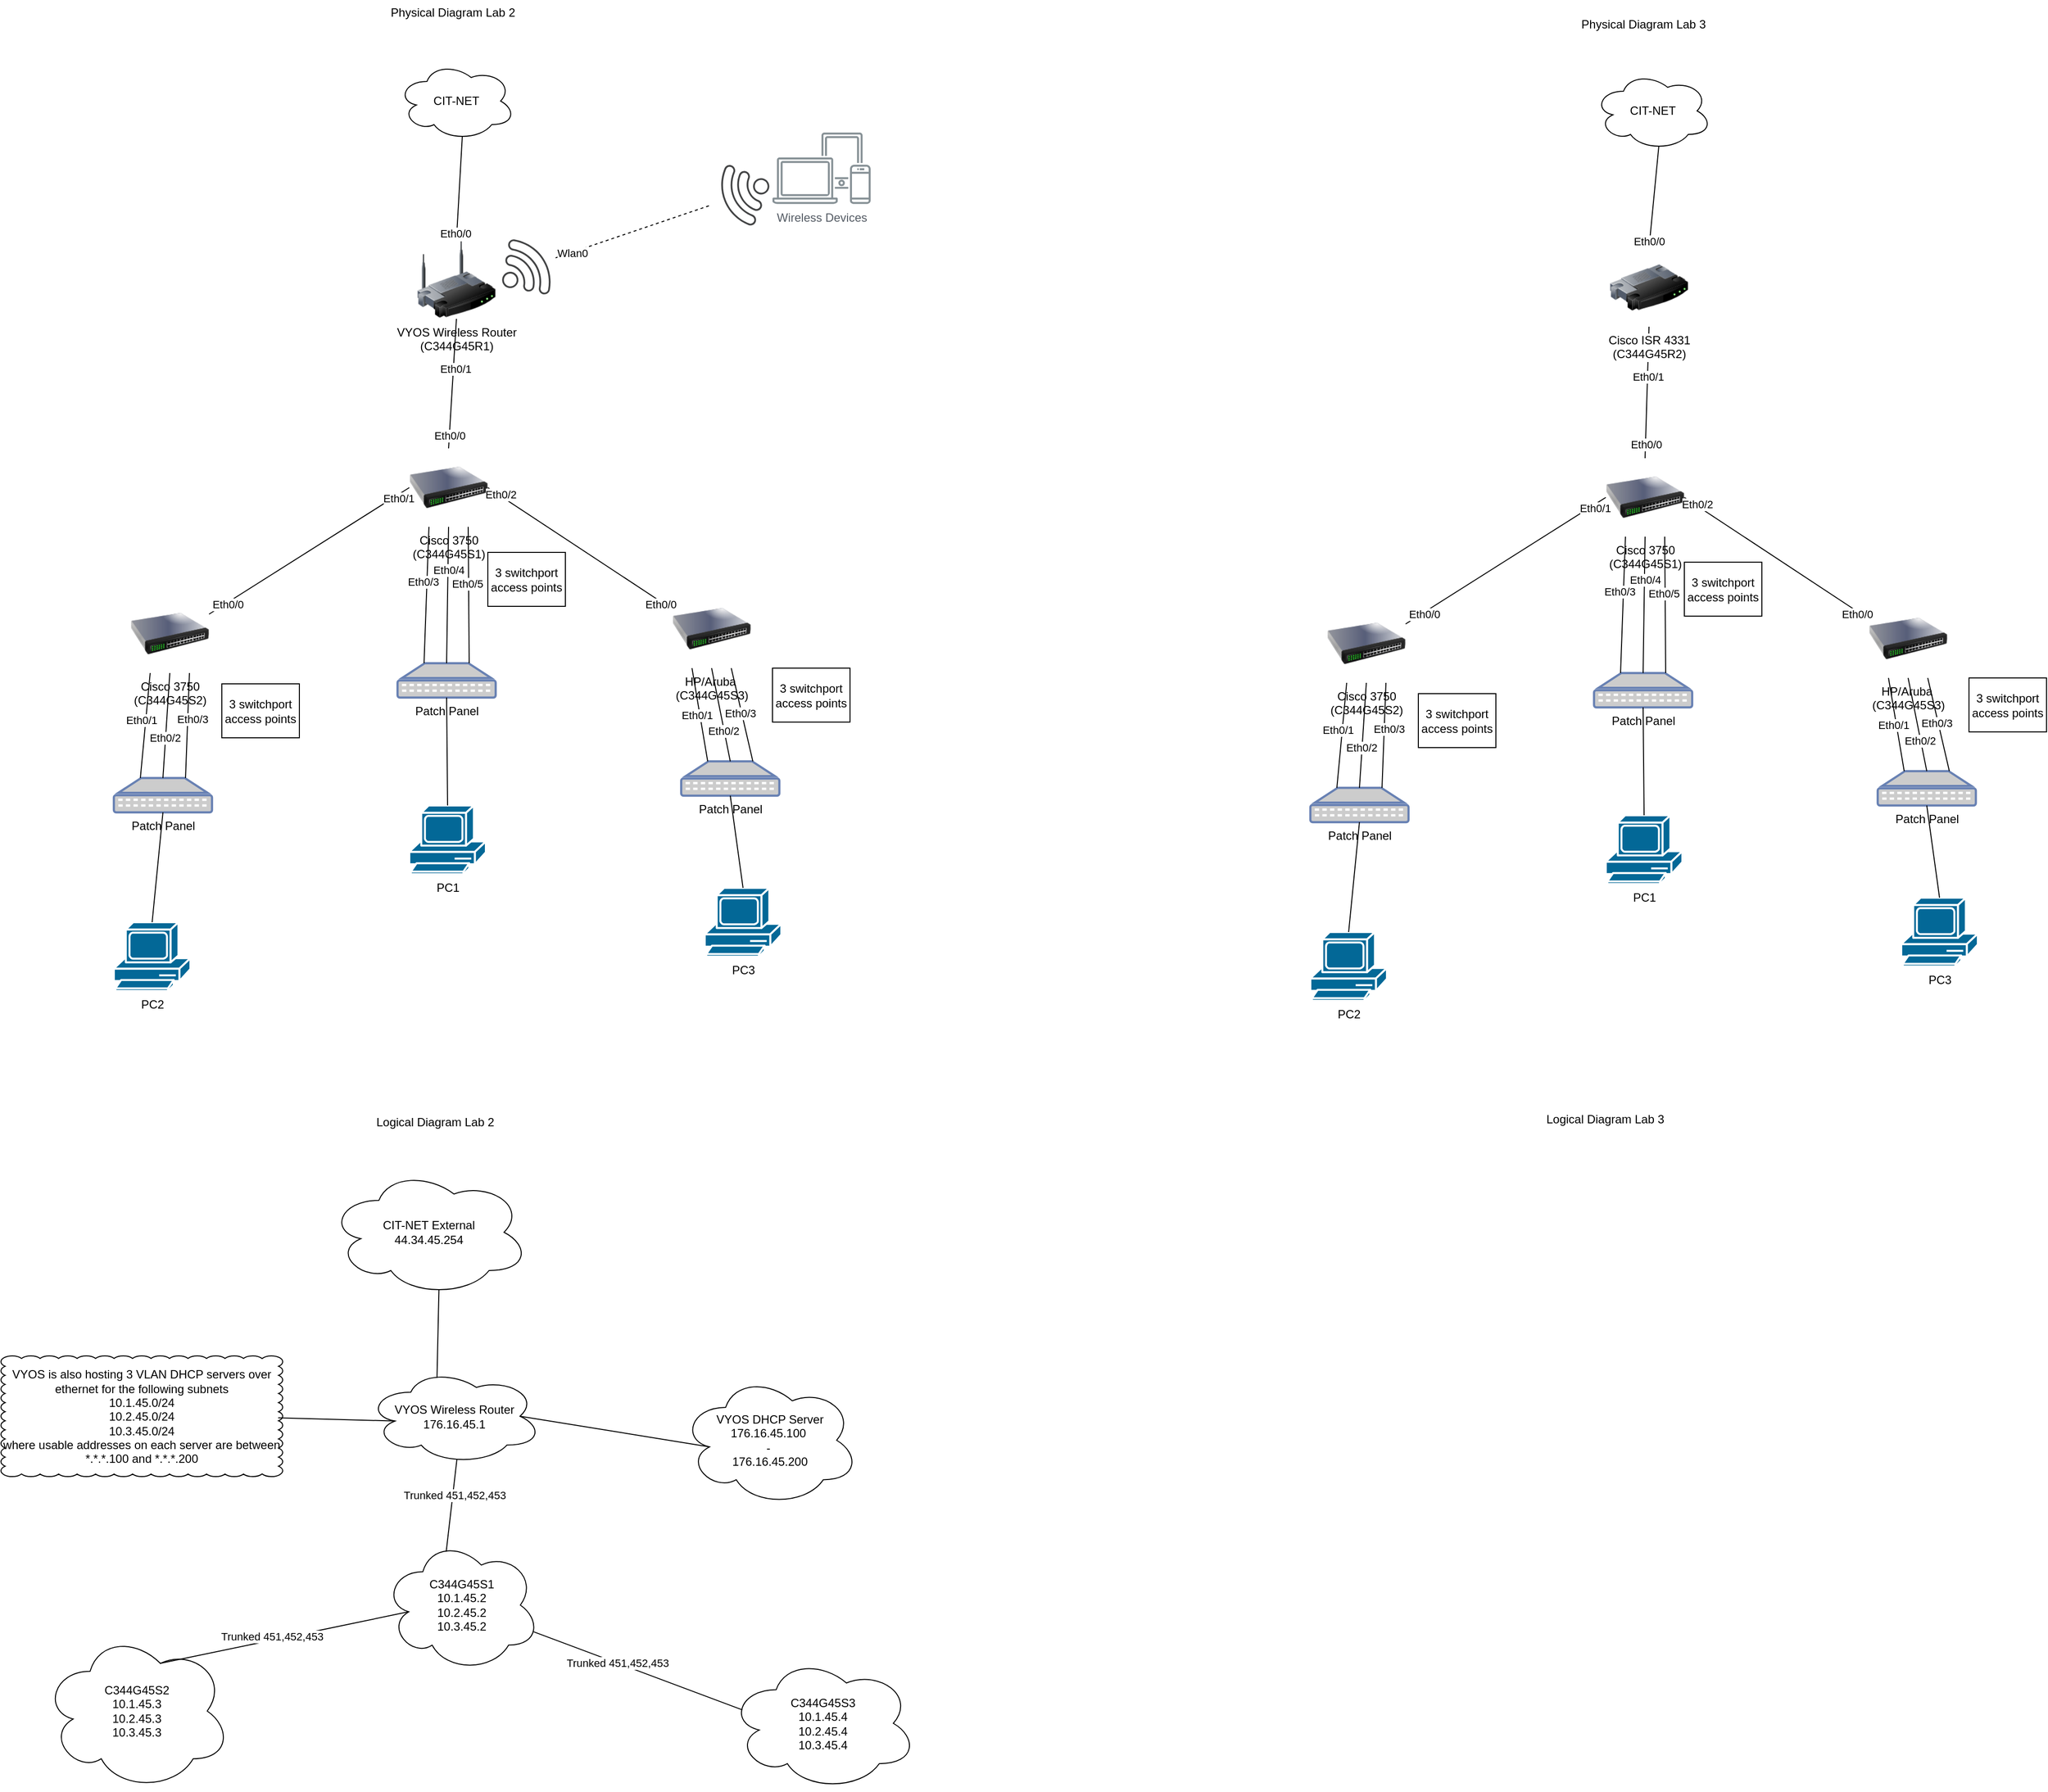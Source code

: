 <mxfile version="26.0.16">
  <diagram name="Page-1" id="vCJ1SuQY2YfiyzVbhze-">
    <mxGraphModel dx="2620" dy="1718" grid="0" gridSize="10" guides="1" tooltips="1" connect="1" arrows="1" fold="1" page="0" pageScale="1" pageWidth="850" pageHeight="1100" math="0" shadow="0">
      <root>
        <mxCell id="0" />
        <mxCell id="1" parent="0" />
        <mxCell id="ZiVLXB9md4UKHXkuWraJ-1" value="Cisco 3750&lt;div&gt;(C344G45S2)&lt;/div&gt;" style="image;html=1;image=img/lib/clip_art/networking/Switch_128x128.png" vertex="1" parent="1">
          <mxGeometry x="-52" y="319" width="80" height="80" as="geometry" />
        </mxCell>
        <mxCell id="ZiVLXB9md4UKHXkuWraJ-2" value="HP/Aruba&amp;nbsp;&lt;div&gt;(C344G45S3)&lt;/div&gt;" style="image;html=1;image=img/lib/clip_art/networking/Switch_128x128.png" vertex="1" parent="1">
          <mxGeometry x="500" y="314" width="80" height="80" as="geometry" />
        </mxCell>
        <mxCell id="ZiVLXB9md4UKHXkuWraJ-3" value="Cisco 3750&lt;div&gt;(C344G45S1)&lt;/div&gt;" style="image;html=1;image=img/lib/clip_art/networking/Switch_128x128.png" vertex="1" parent="1">
          <mxGeometry x="232" y="170" width="80" height="80" as="geometry" />
        </mxCell>
        <mxCell id="ZiVLXB9md4UKHXkuWraJ-4" value="VYOS Wireless Router&lt;div&gt;(C344G45R1)&lt;/div&gt;" style="image;html=1;image=img/lib/clip_art/networking/Wireless_Router_128x128.png" vertex="1" parent="1">
          <mxGeometry x="240" y="-42" width="80" height="80" as="geometry" />
        </mxCell>
        <mxCell id="ZiVLXB9md4UKHXkuWraJ-5" value="CIT-NET" style="ellipse;shape=cloud;whiteSpace=wrap;html=1;" vertex="1" parent="1">
          <mxGeometry x="220" y="-224" width="120" height="80" as="geometry" />
        </mxCell>
        <mxCell id="ZiVLXB9md4UKHXkuWraJ-7" value="" style="endArrow=none;html=1;rounded=0;entryX=0.5;entryY=1;entryDx=0;entryDy=0;exitX=0.5;exitY=0;exitDx=0;exitDy=0;" edge="1" parent="1" source="ZiVLXB9md4UKHXkuWraJ-3" target="ZiVLXB9md4UKHXkuWraJ-4">
          <mxGeometry width="50" height="50" relative="1" as="geometry">
            <mxPoint x="198" y="247" as="sourcePoint" />
            <mxPoint x="248" y="197" as="targetPoint" />
          </mxGeometry>
        </mxCell>
        <mxCell id="ZiVLXB9md4UKHXkuWraJ-12" value="Eth0/1" style="edgeLabel;html=1;align=center;verticalAlign=middle;resizable=0;points=[];" vertex="1" connectable="0" parent="ZiVLXB9md4UKHXkuWraJ-7">
          <mxGeometry x="0.612" y="1" relative="1" as="geometry">
            <mxPoint x="1" y="25" as="offset" />
          </mxGeometry>
        </mxCell>
        <mxCell id="ZiVLXB9md4UKHXkuWraJ-15" value="Eth0/0" style="edgeLabel;html=1;align=center;verticalAlign=middle;resizable=0;points=[];" vertex="1" connectable="0" parent="ZiVLXB9md4UKHXkuWraJ-7">
          <mxGeometry x="-0.793" relative="1" as="geometry">
            <mxPoint as="offset" />
          </mxGeometry>
        </mxCell>
        <mxCell id="ZiVLXB9md4UKHXkuWraJ-9" value="" style="endArrow=none;html=1;rounded=0;entryX=0.55;entryY=0.95;entryDx=0;entryDy=0;entryPerimeter=0;exitX=0.5;exitY=0;exitDx=0;exitDy=0;" edge="1" parent="1" source="ZiVLXB9md4UKHXkuWraJ-4" target="ZiVLXB9md4UKHXkuWraJ-5">
          <mxGeometry width="50" height="50" relative="1" as="geometry">
            <mxPoint x="227" y="-98" as="sourcePoint" />
            <mxPoint x="277" y="-148" as="targetPoint" />
          </mxGeometry>
        </mxCell>
        <mxCell id="ZiVLXB9md4UKHXkuWraJ-11" value="Eth0/0" style="edgeLabel;html=1;align=center;verticalAlign=middle;resizable=0;points=[];" vertex="1" connectable="0" parent="ZiVLXB9md4UKHXkuWraJ-9">
          <mxGeometry x="-0.743" y="3" relative="1" as="geometry">
            <mxPoint x="1" y="6" as="offset" />
          </mxGeometry>
        </mxCell>
        <mxCell id="ZiVLXB9md4UKHXkuWraJ-13" value="" style="endArrow=none;html=1;rounded=0;exitX=1;exitY=0.25;exitDx=0;exitDy=0;entryX=0;entryY=0.5;entryDx=0;entryDy=0;" edge="1" parent="1" source="ZiVLXB9md4UKHXkuWraJ-1" target="ZiVLXB9md4UKHXkuWraJ-3">
          <mxGeometry width="50" height="50" relative="1" as="geometry">
            <mxPoint x="198" y="276" as="sourcePoint" />
            <mxPoint x="166" y="236" as="targetPoint" />
          </mxGeometry>
        </mxCell>
        <mxCell id="ZiVLXB9md4UKHXkuWraJ-16" value="Eth0/1" style="edgeLabel;html=1;align=center;verticalAlign=middle;resizable=0;points=[];" vertex="1" connectable="0" parent="ZiVLXB9md4UKHXkuWraJ-13">
          <mxGeometry x="0.871" y="-3" relative="1" as="geometry">
            <mxPoint as="offset" />
          </mxGeometry>
        </mxCell>
        <mxCell id="ZiVLXB9md4UKHXkuWraJ-18" value="Eth0/0" style="edgeLabel;html=1;align=center;verticalAlign=middle;resizable=0;points=[];" vertex="1" connectable="0" parent="ZiVLXB9md4UKHXkuWraJ-13">
          <mxGeometry x="-0.821" y="-1" relative="1" as="geometry">
            <mxPoint as="offset" />
          </mxGeometry>
        </mxCell>
        <mxCell id="ZiVLXB9md4UKHXkuWraJ-14" value="" style="endArrow=none;html=1;rounded=0;exitX=1;exitY=0.5;exitDx=0;exitDy=0;entryX=0;entryY=0.25;entryDx=0;entryDy=0;" edge="1" parent="1" source="ZiVLXB9md4UKHXkuWraJ-3" target="ZiVLXB9md4UKHXkuWraJ-2">
          <mxGeometry width="50" height="50" relative="1" as="geometry">
            <mxPoint x="423" y="329" as="sourcePoint" />
            <mxPoint x="473" y="279" as="targetPoint" />
          </mxGeometry>
        </mxCell>
        <mxCell id="ZiVLXB9md4UKHXkuWraJ-17" value="Eth0/2" style="edgeLabel;html=1;align=center;verticalAlign=middle;resizable=0;points=[];" vertex="1" connectable="0" parent="ZiVLXB9md4UKHXkuWraJ-14">
          <mxGeometry x="-0.87" y="1" relative="1" as="geometry">
            <mxPoint as="offset" />
          </mxGeometry>
        </mxCell>
        <mxCell id="ZiVLXB9md4UKHXkuWraJ-19" value="Eth0/0" style="edgeLabel;html=1;align=center;verticalAlign=middle;resizable=0;points=[];" vertex="1" connectable="0" parent="ZiVLXB9md4UKHXkuWraJ-14">
          <mxGeometry x="0.889" y="-3" relative="1" as="geometry">
            <mxPoint y="-1" as="offset" />
          </mxGeometry>
        </mxCell>
        <mxCell id="ZiVLXB9md4UKHXkuWraJ-20" value="PC1" style="shape=mxgraph.cisco.computers_and_peripherals.pc;html=1;pointerEvents=1;dashed=0;fillColor=#036897;strokeColor=#ffffff;strokeWidth=2;verticalLabelPosition=bottom;verticalAlign=top;align=center;outlineConnect=0;" vertex="1" parent="1">
          <mxGeometry x="232" y="534" width="78" height="70" as="geometry" />
        </mxCell>
        <mxCell id="ZiVLXB9md4UKHXkuWraJ-21" value="PC2" style="shape=mxgraph.cisco.computers_and_peripherals.pc;html=1;pointerEvents=1;dashed=0;fillColor=#036897;strokeColor=#ffffff;strokeWidth=2;verticalLabelPosition=bottom;verticalAlign=top;align=center;outlineConnect=0;" vertex="1" parent="1">
          <mxGeometry x="-69" y="653" width="78" height="70" as="geometry" />
        </mxCell>
        <mxCell id="ZiVLXB9md4UKHXkuWraJ-22" value="PC3" style="shape=mxgraph.cisco.computers_and_peripherals.pc;html=1;pointerEvents=1;dashed=0;fillColor=#036897;strokeColor=#ffffff;strokeWidth=2;verticalLabelPosition=bottom;verticalAlign=top;align=center;outlineConnect=0;" vertex="1" parent="1">
          <mxGeometry x="533" y="618" width="78" height="70" as="geometry" />
        </mxCell>
        <mxCell id="ZiVLXB9md4UKHXkuWraJ-30" value="Wireless Devices" style="sketch=0;outlineConnect=0;gradientColor=none;fontColor=#545B64;strokeColor=none;fillColor=#879196;dashed=0;verticalLabelPosition=bottom;verticalAlign=top;align=center;html=1;fontSize=12;fontStyle=0;aspect=fixed;shape=mxgraph.aws4.illustration_devices;pointerEvents=1" vertex="1" parent="1">
          <mxGeometry x="602" y="-152" width="100" height="73" as="geometry" />
        </mxCell>
        <mxCell id="ZiVLXB9md4UKHXkuWraJ-32" value="" style="sketch=0;pointerEvents=1;shadow=0;dashed=0;html=1;strokeColor=none;fillColor=#434445;aspect=fixed;labelPosition=center;verticalLabelPosition=bottom;verticalAlign=top;align=center;outlineConnect=0;shape=mxgraph.vvd.wi_fi;rotation=10;" vertex="1" parent="1">
          <mxGeometry x="329" y="-40" width="50" height="50" as="geometry" />
        </mxCell>
        <mxCell id="ZiVLXB9md4UKHXkuWraJ-34" value="" style="sketch=0;pointerEvents=1;shadow=0;dashed=0;html=1;strokeColor=none;fillColor=#434445;aspect=fixed;labelPosition=center;verticalLabelPosition=bottom;verticalAlign=top;align=center;outlineConnect=0;shape=mxgraph.vvd.wi_fi;rotation=-158;" vertex="1" parent="1">
          <mxGeometry x="544" y="-113" width="50" height="50" as="geometry" />
        </mxCell>
        <mxCell id="ZiVLXB9md4UKHXkuWraJ-35" value="" style="endArrow=none;dashed=1;html=1;rounded=0;" edge="1" parent="1" source="ZiVLXB9md4UKHXkuWraJ-32" target="ZiVLXB9md4UKHXkuWraJ-34">
          <mxGeometry width="50" height="50" relative="1" as="geometry">
            <mxPoint x="430" y="18" as="sourcePoint" />
            <mxPoint x="480" y="-32" as="targetPoint" />
          </mxGeometry>
        </mxCell>
        <mxCell id="ZiVLXB9md4UKHXkuWraJ-36" value="Wlan0" style="edgeLabel;html=1;align=center;verticalAlign=middle;resizable=0;points=[];" vertex="1" connectable="0" parent="ZiVLXB9md4UKHXkuWraJ-35">
          <mxGeometry x="-0.669" y="-4" relative="1" as="geometry">
            <mxPoint x="-11" as="offset" />
          </mxGeometry>
        </mxCell>
        <mxCell id="ZiVLXB9md4UKHXkuWraJ-71" value="Physical Diagram Lab 2" style="text;html=1;align=center;verticalAlign=middle;resizable=0;points=[];autosize=1;strokeColor=none;fillColor=none;" vertex="1" parent="1">
          <mxGeometry x="203" y="-287" width="145" height="26" as="geometry" />
        </mxCell>
        <mxCell id="ZiVLXB9md4UKHXkuWraJ-73" value="Logical Diagram Lab 2" style="text;html=1;align=center;verticalAlign=middle;resizable=0;points=[];autosize=1;strokeColor=none;fillColor=none;" vertex="1" parent="1">
          <mxGeometry x="189" y="844" width="138" height="26" as="geometry" />
        </mxCell>
        <mxCell id="ZiVLXB9md4UKHXkuWraJ-74" value="Logical Diagram Lab 3" style="text;html=1;align=center;verticalAlign=middle;resizable=0;points=[];autosize=1;strokeColor=none;fillColor=none;" vertex="1" parent="1">
          <mxGeometry x="1381" y="841" width="138" height="26" as="geometry" />
        </mxCell>
        <mxCell id="ZiVLXB9md4UKHXkuWraJ-75" value="CIT-NET External&lt;div&gt;44.34.45.254&lt;/div&gt;" style="ellipse;shape=cloud;whiteSpace=wrap;html=1;" vertex="1" parent="1">
          <mxGeometry x="150" y="904" width="204" height="130" as="geometry" />
        </mxCell>
        <mxCell id="ZiVLXB9md4UKHXkuWraJ-76" value="VYOS Wireless Router&lt;div&gt;176.16.45.1&lt;/div&gt;" style="ellipse;shape=cloud;whiteSpace=wrap;html=1;" vertex="1" parent="1">
          <mxGeometry x="189" y="1107.5" width="178" height="98" as="geometry" />
        </mxCell>
        <mxCell id="ZiVLXB9md4UKHXkuWraJ-78" value="" style="endArrow=none;html=1;rounded=0;entryX=0.55;entryY=0.95;entryDx=0;entryDy=0;entryPerimeter=0;exitX=0.4;exitY=0.1;exitDx=0;exitDy=0;exitPerimeter=0;" edge="1" parent="1" source="ZiVLXB9md4UKHXkuWraJ-76" target="ZiVLXB9md4UKHXkuWraJ-75">
          <mxGeometry width="50" height="50" relative="1" as="geometry">
            <mxPoint x="293" y="1183" as="sourcePoint" />
            <mxPoint x="343" y="1133" as="targetPoint" />
          </mxGeometry>
        </mxCell>
        <mxCell id="ZiVLXB9md4UKHXkuWraJ-79" value="VYOS DHCP Server&lt;div&gt;176.16.45.100&amp;nbsp;&lt;/div&gt;&lt;div&gt;-&amp;nbsp;&lt;/div&gt;&lt;div&gt;176.16.45.200&lt;/div&gt;" style="ellipse;shape=cloud;whiteSpace=wrap;html=1;" vertex="1" parent="1">
          <mxGeometry x="509" y="1114" width="181" height="134" as="geometry" />
        </mxCell>
        <mxCell id="ZiVLXB9md4UKHXkuWraJ-80" value="" style="endArrow=none;html=1;rounded=0;entryX=0.16;entryY=0.55;entryDx=0;entryDy=0;entryPerimeter=0;exitX=0.875;exitY=0.5;exitDx=0;exitDy=0;exitPerimeter=0;" edge="1" parent="1" source="ZiVLXB9md4UKHXkuWraJ-76" target="ZiVLXB9md4UKHXkuWraJ-79">
          <mxGeometry width="50" height="50" relative="1" as="geometry">
            <mxPoint x="293" y="1210" as="sourcePoint" />
            <mxPoint x="343" y="1160" as="targetPoint" />
          </mxGeometry>
        </mxCell>
        <mxCell id="ZiVLXB9md4UKHXkuWraJ-82" value="C344G45S2&lt;div&gt;&lt;div&gt;10.1.45.3&lt;/div&gt;&lt;div&gt;10.2.45.3&lt;/div&gt;&lt;div&gt;10.3.45.3&lt;/div&gt;&lt;/div&gt;" style="ellipse;shape=cloud;whiteSpace=wrap;html=1;" vertex="1" parent="1">
          <mxGeometry x="-141" y="1376" width="191" height="162" as="geometry" />
        </mxCell>
        <mxCell id="ZiVLXB9md4UKHXkuWraJ-83" value="C344G45S1&lt;div&gt;10.1.45.2&lt;/div&gt;&lt;div&gt;10.2.45.2&lt;/div&gt;&lt;div&gt;10.3.45.2&lt;/div&gt;" style="ellipse;shape=cloud;whiteSpace=wrap;html=1;" vertex="1" parent="1">
          <mxGeometry x="206" y="1281" width="159" height="136" as="geometry" />
        </mxCell>
        <mxCell id="ZiVLXB9md4UKHXkuWraJ-84" value="C344G45S3&lt;div&gt;&lt;div&gt;10.1.45.4&lt;/div&gt;&lt;div&gt;10.2.45.4&lt;/div&gt;&lt;div&gt;10.3.45.4&lt;/div&gt;&lt;/div&gt;" style="ellipse;shape=cloud;whiteSpace=wrap;html=1;" vertex="1" parent="1">
          <mxGeometry x="558" y="1401" width="191" height="137" as="geometry" />
        </mxCell>
        <mxCell id="ZiVLXB9md4UKHXkuWraJ-85" value="" style="endArrow=none;html=1;rounded=0;exitX=0.625;exitY=0.2;exitDx=0;exitDy=0;exitPerimeter=0;entryX=0.16;entryY=0.55;entryDx=0;entryDy=0;entryPerimeter=0;" edge="1" parent="1" source="ZiVLXB9md4UKHXkuWraJ-82" target="ZiVLXB9md4UKHXkuWraJ-83">
          <mxGeometry width="50" height="50" relative="1" as="geometry">
            <mxPoint x="195" y="1282" as="sourcePoint" />
            <mxPoint x="245" y="1232" as="targetPoint" />
          </mxGeometry>
        </mxCell>
        <mxCell id="ZiVLXB9md4UKHXkuWraJ-95" value="Trunked 451,452,453" style="edgeLabel;html=1;align=center;verticalAlign=middle;resizable=0;points=[];" vertex="1" connectable="0" parent="ZiVLXB9md4UKHXkuWraJ-85">
          <mxGeometry x="-0.099" y="4" relative="1" as="geometry">
            <mxPoint as="offset" />
          </mxGeometry>
        </mxCell>
        <mxCell id="ZiVLXB9md4UKHXkuWraJ-86" value="" style="endArrow=none;html=1;rounded=0;entryX=0.514;entryY=0.949;entryDx=0;entryDy=0;entryPerimeter=0;exitX=0.4;exitY=0.1;exitDx=0;exitDy=0;exitPerimeter=0;" edge="1" parent="1" source="ZiVLXB9md4UKHXkuWraJ-83" target="ZiVLXB9md4UKHXkuWraJ-76">
          <mxGeometry width="50" height="50" relative="1" as="geometry">
            <mxPoint x="195" y="1282" as="sourcePoint" />
            <mxPoint x="245" y="1232" as="targetPoint" />
          </mxGeometry>
        </mxCell>
        <mxCell id="ZiVLXB9md4UKHXkuWraJ-97" value="Trunked 451,452,453" style="edgeLabel;html=1;align=center;verticalAlign=middle;resizable=0;points=[];" vertex="1" connectable="0" parent="ZiVLXB9md4UKHXkuWraJ-86">
          <mxGeometry x="0.225" y="-1" relative="1" as="geometry">
            <mxPoint as="offset" />
          </mxGeometry>
        </mxCell>
        <mxCell id="ZiVLXB9md4UKHXkuWraJ-87" value="" style="endArrow=none;html=1;rounded=0;exitX=0.96;exitY=0.7;exitDx=0;exitDy=0;exitPerimeter=0;entryX=0.07;entryY=0.4;entryDx=0;entryDy=0;entryPerimeter=0;" edge="1" parent="1" source="ZiVLXB9md4UKHXkuWraJ-83" target="ZiVLXB9md4UKHXkuWraJ-84">
          <mxGeometry width="50" height="50" relative="1" as="geometry">
            <mxPoint x="195" y="1282" as="sourcePoint" />
            <mxPoint x="245" y="1232" as="targetPoint" />
          </mxGeometry>
        </mxCell>
        <mxCell id="ZiVLXB9md4UKHXkuWraJ-96" value="Trunked 451,452,453" style="edgeLabel;html=1;align=center;verticalAlign=middle;resizable=0;points=[];" vertex="1" connectable="0" parent="ZiVLXB9md4UKHXkuWraJ-87">
          <mxGeometry x="-0.3" y="2" relative="1" as="geometry">
            <mxPoint x="10" y="6" as="offset" />
          </mxGeometry>
        </mxCell>
        <mxCell id="ZiVLXB9md4UKHXkuWraJ-89" value="VYOS is also hosting 3 VLAN DHCP servers over ethernet for the following subnets&lt;div&gt;10.1.45.0/24&lt;/div&gt;&lt;div&gt;10.2.45.0/24&lt;/div&gt;&lt;div&gt;10.3.45.0/24&lt;/div&gt;&lt;div&gt;where usable addresses on each server are between *.*.*.100 and *.*.*.200&lt;/div&gt;" style="whiteSpace=wrap;html=1;shape=mxgraph.basic.cloud_rect" vertex="1" parent="1">
          <mxGeometry x="-184" y="1095" width="287" height="123" as="geometry" />
        </mxCell>
        <mxCell id="ZiVLXB9md4UKHXkuWraJ-94" value="" style="endArrow=none;html=1;rounded=0;exitX=0.984;exitY=0.513;exitDx=0;exitDy=0;exitPerimeter=0;entryX=0.16;entryY=0.55;entryDx=0;entryDy=0;entryPerimeter=0;" edge="1" parent="1" source="ZiVLXB9md4UKHXkuWraJ-89" target="ZiVLXB9md4UKHXkuWraJ-76">
          <mxGeometry width="50" height="50" relative="1" as="geometry">
            <mxPoint x="141" y="1208" as="sourcePoint" />
            <mxPoint x="191" y="1158" as="targetPoint" />
          </mxGeometry>
        </mxCell>
        <mxCell id="ZiVLXB9md4UKHXkuWraJ-98" value="&lt;font style=&quot;color: rgb(0, 0, 0);&quot;&gt;Patch Panel&lt;/font&gt;" style="fontColor=#0066CC;verticalAlign=top;verticalLabelPosition=bottom;labelPosition=center;align=center;html=1;outlineConnect=0;fillColor=#CCCCCC;strokeColor=#6881B3;gradientColor=none;gradientDirection=north;strokeWidth=2;shape=mxgraph.networks.patch_panel;" vertex="1" parent="1">
          <mxGeometry x="220" y="389" width="100" height="35" as="geometry" />
        </mxCell>
        <mxCell id="ZiVLXB9md4UKHXkuWraJ-99" value="" style="endArrow=none;html=1;rounded=0;entryX=0.5;entryY=0;entryDx=0;entryDy=0;entryPerimeter=0;exitX=0.5;exitY=1;exitDx=0;exitDy=0;exitPerimeter=0;" edge="1" parent="1" source="ZiVLXB9md4UKHXkuWraJ-98" target="ZiVLXB9md4UKHXkuWraJ-20">
          <mxGeometry width="50" height="50" relative="1" as="geometry">
            <mxPoint x="286" y="415" as="sourcePoint" />
            <mxPoint x="336" y="365" as="targetPoint" />
          </mxGeometry>
        </mxCell>
        <mxCell id="ZiVLXB9md4UKHXkuWraJ-100" value="" style="endArrow=none;html=1;rounded=0;entryX=0.25;entryY=1;entryDx=0;entryDy=0;exitX=0.27;exitY=0;exitDx=0;exitDy=0;exitPerimeter=0;" edge="1" parent="1" source="ZiVLXB9md4UKHXkuWraJ-98" target="ZiVLXB9md4UKHXkuWraJ-3">
          <mxGeometry width="50" height="50" relative="1" as="geometry">
            <mxPoint x="232" y="369" as="sourcePoint" />
            <mxPoint x="282" y="319" as="targetPoint" />
          </mxGeometry>
        </mxCell>
        <mxCell id="ZiVLXB9md4UKHXkuWraJ-103" value="Eth0/3" style="edgeLabel;html=1;align=center;verticalAlign=middle;resizable=0;points=[];" vertex="1" connectable="0" parent="ZiVLXB9md4UKHXkuWraJ-100">
          <mxGeometry x="0.367" y="2" relative="1" as="geometry">
            <mxPoint x="-3" y="12" as="offset" />
          </mxGeometry>
        </mxCell>
        <mxCell id="ZiVLXB9md4UKHXkuWraJ-101" value="" style="endArrow=none;html=1;rounded=0;exitX=0.5;exitY=0;exitDx=0;exitDy=0;exitPerimeter=0;entryX=0.5;entryY=1;entryDx=0;entryDy=0;" edge="1" parent="1" source="ZiVLXB9md4UKHXkuWraJ-98" target="ZiVLXB9md4UKHXkuWraJ-3">
          <mxGeometry width="50" height="50" relative="1" as="geometry">
            <mxPoint x="269.5" y="382" as="sourcePoint" />
            <mxPoint x="275" y="248" as="targetPoint" />
          </mxGeometry>
        </mxCell>
        <mxCell id="ZiVLXB9md4UKHXkuWraJ-104" value="Eth0/4" style="edgeLabel;html=1;align=center;verticalAlign=middle;resizable=0;points=[];" vertex="1" connectable="0" parent="ZiVLXB9md4UKHXkuWraJ-101">
          <mxGeometry x="0.368" relative="1" as="geometry">
            <mxPoint as="offset" />
          </mxGeometry>
        </mxCell>
        <mxCell id="ZiVLXB9md4UKHXkuWraJ-102" value="" style="endArrow=none;html=1;rounded=0;entryX=0.75;entryY=1;entryDx=0;entryDy=0;exitX=0.73;exitY=0;exitDx=0;exitDy=0;exitPerimeter=0;" edge="1" parent="1" source="ZiVLXB9md4UKHXkuWraJ-98" target="ZiVLXB9md4UKHXkuWraJ-3">
          <mxGeometry width="50" height="50" relative="1" as="geometry">
            <mxPoint x="310" y="386" as="sourcePoint" />
            <mxPoint x="315" y="247" as="targetPoint" />
          </mxGeometry>
        </mxCell>
        <mxCell id="ZiVLXB9md4UKHXkuWraJ-105" value="Eth0/5" style="edgeLabel;html=1;align=center;verticalAlign=middle;resizable=0;points=[];" vertex="1" connectable="0" parent="ZiVLXB9md4UKHXkuWraJ-102">
          <mxGeometry x="0.167" y="2" relative="1" as="geometry">
            <mxPoint as="offset" />
          </mxGeometry>
        </mxCell>
        <mxCell id="ZiVLXB9md4UKHXkuWraJ-106" value="3 switchport access points" style="rounded=0;whiteSpace=wrap;html=1;" vertex="1" parent="1">
          <mxGeometry x="312" y="276" width="79" height="55" as="geometry" />
        </mxCell>
        <mxCell id="ZiVLXB9md4UKHXkuWraJ-107" value="3 switchport access points" style="rounded=0;whiteSpace=wrap;html=1;" vertex="1" parent="1">
          <mxGeometry x="602" y="394" width="79" height="55" as="geometry" />
        </mxCell>
        <mxCell id="ZiVLXB9md4UKHXkuWraJ-108" value="3 switchport access points" style="rounded=0;whiteSpace=wrap;html=1;" vertex="1" parent="1">
          <mxGeometry x="41" y="410" width="79" height="55" as="geometry" />
        </mxCell>
        <mxCell id="ZiVLXB9md4UKHXkuWraJ-110" value="&lt;font style=&quot;color: rgb(0, 0, 0);&quot;&gt;Patch Panel&lt;/font&gt;" style="fontColor=#0066CC;verticalAlign=top;verticalLabelPosition=bottom;labelPosition=center;align=center;html=1;outlineConnect=0;fillColor=#CCCCCC;strokeColor=#6881B3;gradientColor=none;gradientDirection=north;strokeWidth=2;shape=mxgraph.networks.patch_panel;" vertex="1" parent="1">
          <mxGeometry x="-69" y="506" width="100" height="35" as="geometry" />
        </mxCell>
        <mxCell id="ZiVLXB9md4UKHXkuWraJ-111" value="&lt;font style=&quot;color: rgb(0, 0, 0);&quot;&gt;Patch Panel&lt;/font&gt;" style="fontColor=#0066CC;verticalAlign=top;verticalLabelPosition=bottom;labelPosition=center;align=center;html=1;outlineConnect=0;fillColor=#CCCCCC;strokeColor=#6881B3;gradientColor=none;gradientDirection=north;strokeWidth=2;shape=mxgraph.networks.patch_panel;" vertex="1" parent="1">
          <mxGeometry x="509" y="489" width="100" height="35" as="geometry" />
        </mxCell>
        <mxCell id="ZiVLXB9md4UKHXkuWraJ-112" value="" style="endArrow=none;html=1;rounded=0;entryX=0.27;entryY=0;entryDx=0;entryDy=0;entryPerimeter=0;exitX=0.25;exitY=1;exitDx=0;exitDy=0;" edge="1" parent="1" source="ZiVLXB9md4UKHXkuWraJ-1" target="ZiVLXB9md4UKHXkuWraJ-110">
          <mxGeometry width="50" height="50" relative="1" as="geometry">
            <mxPoint x="-27" y="400" as="sourcePoint" />
            <mxPoint x="332" y="409" as="targetPoint" />
          </mxGeometry>
        </mxCell>
        <mxCell id="ZiVLXB9md4UKHXkuWraJ-116" value="Eth0/1" style="edgeLabel;html=1;align=center;verticalAlign=middle;resizable=0;points=[];" vertex="1" connectable="0" parent="ZiVLXB9md4UKHXkuWraJ-112">
          <mxGeometry x="0.163" y="-2" relative="1" as="geometry">
            <mxPoint x="-1" y="-14" as="offset" />
          </mxGeometry>
        </mxCell>
        <mxCell id="ZiVLXB9md4UKHXkuWraJ-114" value="" style="endArrow=none;html=1;rounded=0;entryX=0.5;entryY=0;entryDx=0;entryDy=0;entryPerimeter=0;exitX=0.5;exitY=1;exitDx=0;exitDy=0;" edge="1" parent="1" source="ZiVLXB9md4UKHXkuWraJ-1" target="ZiVLXB9md4UKHXkuWraJ-110">
          <mxGeometry width="50" height="50" relative="1" as="geometry">
            <mxPoint x="-22" y="409" as="sourcePoint" />
            <mxPoint x="-32" y="516" as="targetPoint" />
          </mxGeometry>
        </mxCell>
        <mxCell id="ZiVLXB9md4UKHXkuWraJ-117" value="Eth0/2" style="edgeLabel;html=1;align=center;verticalAlign=middle;resizable=0;points=[];" vertex="1" connectable="0" parent="ZiVLXB9md4UKHXkuWraJ-114">
          <mxGeometry x="0.221" y="-1" relative="1" as="geometry">
            <mxPoint as="offset" />
          </mxGeometry>
        </mxCell>
        <mxCell id="ZiVLXB9md4UKHXkuWraJ-115" value="" style="endArrow=none;html=1;rounded=0;entryX=0.73;entryY=0;entryDx=0;entryDy=0;entryPerimeter=0;exitX=0.75;exitY=1;exitDx=0;exitDy=0;" edge="1" parent="1" source="ZiVLXB9md4UKHXkuWraJ-1" target="ZiVLXB9md4UKHXkuWraJ-110">
          <mxGeometry width="50" height="50" relative="1" as="geometry">
            <mxPoint x="16" y="417" as="sourcePoint" />
            <mxPoint x="6" y="524" as="targetPoint" />
          </mxGeometry>
        </mxCell>
        <mxCell id="ZiVLXB9md4UKHXkuWraJ-118" value="Eth0/3" style="edgeLabel;html=1;align=center;verticalAlign=middle;resizable=0;points=[];" vertex="1" connectable="0" parent="ZiVLXB9md4UKHXkuWraJ-115">
          <mxGeometry x="-0.127" y="4" relative="1" as="geometry">
            <mxPoint as="offset" />
          </mxGeometry>
        </mxCell>
        <mxCell id="ZiVLXB9md4UKHXkuWraJ-119" value="" style="endArrow=none;html=1;rounded=0;entryX=0.5;entryY=1;entryDx=0;entryDy=0;entryPerimeter=0;exitX=0.5;exitY=0;exitDx=0;exitDy=0;exitPerimeter=0;" edge="1" parent="1" source="ZiVLXB9md4UKHXkuWraJ-21" target="ZiVLXB9md4UKHXkuWraJ-110">
          <mxGeometry width="50" height="50" relative="1" as="geometry">
            <mxPoint x="-2" y="429" as="sourcePoint" />
            <mxPoint x="-12" y="536" as="targetPoint" />
          </mxGeometry>
        </mxCell>
        <mxCell id="ZiVLXB9md4UKHXkuWraJ-120" value="" style="endArrow=none;html=1;rounded=0;entryX=0.25;entryY=1;entryDx=0;entryDy=0;exitX=0.27;exitY=0;exitDx=0;exitDy=0;exitPerimeter=0;" edge="1" parent="1" source="ZiVLXB9md4UKHXkuWraJ-111" target="ZiVLXB9md4UKHXkuWraJ-2">
          <mxGeometry width="50" height="50" relative="1" as="geometry">
            <mxPoint x="394" y="532" as="sourcePoint" />
            <mxPoint x="444" y="482" as="targetPoint" />
          </mxGeometry>
        </mxCell>
        <mxCell id="ZiVLXB9md4UKHXkuWraJ-123" value="Eth0/1" style="edgeLabel;html=1;align=center;verticalAlign=middle;resizable=0;points=[];" vertex="1" connectable="0" parent="ZiVLXB9md4UKHXkuWraJ-120">
          <mxGeometry x="-0.078" y="2" relative="1" as="geometry">
            <mxPoint x="-2" y="-4" as="offset" />
          </mxGeometry>
        </mxCell>
        <mxCell id="ZiVLXB9md4UKHXkuWraJ-121" value="" style="endArrow=none;html=1;rounded=0;entryX=0.5;entryY=1;entryDx=0;entryDy=0;exitX=0.5;exitY=0;exitDx=0;exitDy=0;exitPerimeter=0;" edge="1" parent="1" source="ZiVLXB9md4UKHXkuWraJ-111" target="ZiVLXB9md4UKHXkuWraJ-2">
          <mxGeometry width="50" height="50" relative="1" as="geometry">
            <mxPoint x="394" y="532" as="sourcePoint" />
            <mxPoint x="444" y="482" as="targetPoint" />
          </mxGeometry>
        </mxCell>
        <mxCell id="ZiVLXB9md4UKHXkuWraJ-124" value="Eth0/2" style="edgeLabel;html=1;align=center;verticalAlign=middle;resizable=0;points=[];" vertex="1" connectable="0" parent="ZiVLXB9md4UKHXkuWraJ-121">
          <mxGeometry x="-0.52" y="1" relative="1" as="geometry">
            <mxPoint x="-2" y="-8" as="offset" />
          </mxGeometry>
        </mxCell>
        <mxCell id="ZiVLXB9md4UKHXkuWraJ-122" value="" style="endArrow=none;html=1;rounded=0;entryX=0.75;entryY=1;entryDx=0;entryDy=0;exitX=0.73;exitY=0;exitDx=0;exitDy=0;exitPerimeter=0;" edge="1" parent="1" source="ZiVLXB9md4UKHXkuWraJ-111" target="ZiVLXB9md4UKHXkuWraJ-2">
          <mxGeometry width="50" height="50" relative="1" as="geometry">
            <mxPoint x="394" y="532" as="sourcePoint" />
            <mxPoint x="444" y="482" as="targetPoint" />
          </mxGeometry>
        </mxCell>
        <mxCell id="ZiVLXB9md4UKHXkuWraJ-125" value="Eth0/3" style="edgeLabel;html=1;align=center;verticalAlign=middle;resizable=0;points=[];" vertex="1" connectable="0" parent="ZiVLXB9md4UKHXkuWraJ-122">
          <mxGeometry x="0.041" y="2" relative="1" as="geometry">
            <mxPoint as="offset" />
          </mxGeometry>
        </mxCell>
        <mxCell id="ZiVLXB9md4UKHXkuWraJ-126" value="" style="endArrow=none;html=1;rounded=0;exitX=0.5;exitY=1;exitDx=0;exitDy=0;exitPerimeter=0;entryX=0.5;entryY=0;entryDx=0;entryDy=0;entryPerimeter=0;" edge="1" parent="1" source="ZiVLXB9md4UKHXkuWraJ-111" target="ZiVLXB9md4UKHXkuWraJ-22">
          <mxGeometry width="50" height="50" relative="1" as="geometry">
            <mxPoint x="394" y="581" as="sourcePoint" />
            <mxPoint x="444" y="531" as="targetPoint" />
          </mxGeometry>
        </mxCell>
        <mxCell id="ZiVLXB9md4UKHXkuWraJ-127" value="Cisco 3750&lt;div&gt;(C344G45S2)&lt;/div&gt;" style="image;html=1;image=img/lib/clip_art/networking/Switch_128x128.png" vertex="1" parent="1">
          <mxGeometry x="1167" y="329" width="80" height="80" as="geometry" />
        </mxCell>
        <mxCell id="ZiVLXB9md4UKHXkuWraJ-128" value="HP/Aruba&amp;nbsp;&lt;div&gt;(C344G45S3)&lt;/div&gt;" style="image;html=1;image=img/lib/clip_art/networking/Switch_128x128.png" vertex="1" parent="1">
          <mxGeometry x="1719" y="324" width="80" height="80" as="geometry" />
        </mxCell>
        <mxCell id="ZiVLXB9md4UKHXkuWraJ-129" value="Cisco 3750&lt;div&gt;(C344G45S1)&lt;/div&gt;" style="image;html=1;image=img/lib/clip_art/networking/Switch_128x128.png" vertex="1" parent="1">
          <mxGeometry x="1451" y="180" width="80" height="80" as="geometry" />
        </mxCell>
        <mxCell id="ZiVLXB9md4UKHXkuWraJ-131" value="CIT-NET" style="ellipse;shape=cloud;whiteSpace=wrap;html=1;" vertex="1" parent="1">
          <mxGeometry x="1439" y="-214" width="120" height="80" as="geometry" />
        </mxCell>
        <mxCell id="ZiVLXB9md4UKHXkuWraJ-132" value="" style="endArrow=none;html=1;rounded=0;entryX=0.5;entryY=1;entryDx=0;entryDy=0;exitX=0.5;exitY=0;exitDx=0;exitDy=0;" edge="1" parent="1" source="ZiVLXB9md4UKHXkuWraJ-129" target="ZiVLXB9md4UKHXkuWraJ-178">
          <mxGeometry width="50" height="50" relative="1" as="geometry">
            <mxPoint x="1417" y="257" as="sourcePoint" />
            <mxPoint x="1467" y="207" as="targetPoint" />
          </mxGeometry>
        </mxCell>
        <mxCell id="ZiVLXB9md4UKHXkuWraJ-133" value="Eth0/1" style="edgeLabel;html=1;align=center;verticalAlign=middle;resizable=0;points=[];" vertex="1" connectable="0" parent="ZiVLXB9md4UKHXkuWraJ-132">
          <mxGeometry x="0.612" y="1" relative="1" as="geometry">
            <mxPoint x="1" y="25" as="offset" />
          </mxGeometry>
        </mxCell>
        <mxCell id="ZiVLXB9md4UKHXkuWraJ-134" value="Eth0/0" style="edgeLabel;html=1;align=center;verticalAlign=middle;resizable=0;points=[];" vertex="1" connectable="0" parent="ZiVLXB9md4UKHXkuWraJ-132">
          <mxGeometry x="-0.793" relative="1" as="geometry">
            <mxPoint as="offset" />
          </mxGeometry>
        </mxCell>
        <mxCell id="ZiVLXB9md4UKHXkuWraJ-135" value="" style="endArrow=none;html=1;rounded=0;entryX=0.55;entryY=0.95;entryDx=0;entryDy=0;entryPerimeter=0;exitX=0.5;exitY=0;exitDx=0;exitDy=0;" edge="1" parent="1" source="ZiVLXB9md4UKHXkuWraJ-178" target="ZiVLXB9md4UKHXkuWraJ-131">
          <mxGeometry width="50" height="50" relative="1" as="geometry">
            <mxPoint x="1446" y="-88" as="sourcePoint" />
            <mxPoint x="1496" y="-138" as="targetPoint" />
          </mxGeometry>
        </mxCell>
        <mxCell id="ZiVLXB9md4UKHXkuWraJ-136" value="Eth0/0" style="edgeLabel;html=1;align=center;verticalAlign=middle;resizable=0;points=[];" vertex="1" connectable="0" parent="ZiVLXB9md4UKHXkuWraJ-135">
          <mxGeometry x="-0.743" y="3" relative="1" as="geometry">
            <mxPoint x="1" y="6" as="offset" />
          </mxGeometry>
        </mxCell>
        <mxCell id="ZiVLXB9md4UKHXkuWraJ-137" value="" style="endArrow=none;html=1;rounded=0;exitX=1;exitY=0.25;exitDx=0;exitDy=0;entryX=0;entryY=0.5;entryDx=0;entryDy=0;" edge="1" parent="1" source="ZiVLXB9md4UKHXkuWraJ-127" target="ZiVLXB9md4UKHXkuWraJ-129">
          <mxGeometry width="50" height="50" relative="1" as="geometry">
            <mxPoint x="1417" y="286" as="sourcePoint" />
            <mxPoint x="1385" y="246" as="targetPoint" />
          </mxGeometry>
        </mxCell>
        <mxCell id="ZiVLXB9md4UKHXkuWraJ-138" value="Eth0/1" style="edgeLabel;html=1;align=center;verticalAlign=middle;resizable=0;points=[];" vertex="1" connectable="0" parent="ZiVLXB9md4UKHXkuWraJ-137">
          <mxGeometry x="0.871" y="-3" relative="1" as="geometry">
            <mxPoint as="offset" />
          </mxGeometry>
        </mxCell>
        <mxCell id="ZiVLXB9md4UKHXkuWraJ-139" value="Eth0/0" style="edgeLabel;html=1;align=center;verticalAlign=middle;resizable=0;points=[];" vertex="1" connectable="0" parent="ZiVLXB9md4UKHXkuWraJ-137">
          <mxGeometry x="-0.821" y="-1" relative="1" as="geometry">
            <mxPoint as="offset" />
          </mxGeometry>
        </mxCell>
        <mxCell id="ZiVLXB9md4UKHXkuWraJ-140" value="" style="endArrow=none;html=1;rounded=0;exitX=1;exitY=0.5;exitDx=0;exitDy=0;entryX=0;entryY=0.25;entryDx=0;entryDy=0;" edge="1" parent="1" source="ZiVLXB9md4UKHXkuWraJ-129" target="ZiVLXB9md4UKHXkuWraJ-128">
          <mxGeometry width="50" height="50" relative="1" as="geometry">
            <mxPoint x="1642" y="339" as="sourcePoint" />
            <mxPoint x="1692" y="289" as="targetPoint" />
          </mxGeometry>
        </mxCell>
        <mxCell id="ZiVLXB9md4UKHXkuWraJ-141" value="Eth0/2" style="edgeLabel;html=1;align=center;verticalAlign=middle;resizable=0;points=[];" vertex="1" connectable="0" parent="ZiVLXB9md4UKHXkuWraJ-140">
          <mxGeometry x="-0.87" y="1" relative="1" as="geometry">
            <mxPoint as="offset" />
          </mxGeometry>
        </mxCell>
        <mxCell id="ZiVLXB9md4UKHXkuWraJ-142" value="Eth0/0" style="edgeLabel;html=1;align=center;verticalAlign=middle;resizable=0;points=[];" vertex="1" connectable="0" parent="ZiVLXB9md4UKHXkuWraJ-140">
          <mxGeometry x="0.889" y="-3" relative="1" as="geometry">
            <mxPoint y="-1" as="offset" />
          </mxGeometry>
        </mxCell>
        <mxCell id="ZiVLXB9md4UKHXkuWraJ-143" value="PC1" style="shape=mxgraph.cisco.computers_and_peripherals.pc;html=1;pointerEvents=1;dashed=0;fillColor=#036897;strokeColor=#ffffff;strokeWidth=2;verticalLabelPosition=bottom;verticalAlign=top;align=center;outlineConnect=0;" vertex="1" parent="1">
          <mxGeometry x="1451" y="544" width="78" height="70" as="geometry" />
        </mxCell>
        <mxCell id="ZiVLXB9md4UKHXkuWraJ-144" value="PC2" style="shape=mxgraph.cisco.computers_and_peripherals.pc;html=1;pointerEvents=1;dashed=0;fillColor=#036897;strokeColor=#ffffff;strokeWidth=2;verticalLabelPosition=bottom;verticalAlign=top;align=center;outlineConnect=0;" vertex="1" parent="1">
          <mxGeometry x="1150" y="663" width="78" height="70" as="geometry" />
        </mxCell>
        <mxCell id="ZiVLXB9md4UKHXkuWraJ-145" value="PC3" style="shape=mxgraph.cisco.computers_and_peripherals.pc;html=1;pointerEvents=1;dashed=0;fillColor=#036897;strokeColor=#ffffff;strokeWidth=2;verticalLabelPosition=bottom;verticalAlign=top;align=center;outlineConnect=0;" vertex="1" parent="1">
          <mxGeometry x="1752" y="628" width="78" height="70" as="geometry" />
        </mxCell>
        <mxCell id="ZiVLXB9md4UKHXkuWraJ-151" value="&lt;font style=&quot;color: rgb(0, 0, 0);&quot;&gt;Patch Panel&lt;/font&gt;" style="fontColor=#0066CC;verticalAlign=top;verticalLabelPosition=bottom;labelPosition=center;align=center;html=1;outlineConnect=0;fillColor=#CCCCCC;strokeColor=#6881B3;gradientColor=none;gradientDirection=north;strokeWidth=2;shape=mxgraph.networks.patch_panel;" vertex="1" parent="1">
          <mxGeometry x="1439" y="399" width="100" height="35" as="geometry" />
        </mxCell>
        <mxCell id="ZiVLXB9md4UKHXkuWraJ-152" value="" style="endArrow=none;html=1;rounded=0;entryX=0.5;entryY=0;entryDx=0;entryDy=0;entryPerimeter=0;exitX=0.5;exitY=1;exitDx=0;exitDy=0;exitPerimeter=0;" edge="1" parent="1" source="ZiVLXB9md4UKHXkuWraJ-151" target="ZiVLXB9md4UKHXkuWraJ-143">
          <mxGeometry width="50" height="50" relative="1" as="geometry">
            <mxPoint x="1505" y="425" as="sourcePoint" />
            <mxPoint x="1555" y="375" as="targetPoint" />
          </mxGeometry>
        </mxCell>
        <mxCell id="ZiVLXB9md4UKHXkuWraJ-153" value="" style="endArrow=none;html=1;rounded=0;entryX=0.25;entryY=1;entryDx=0;entryDy=0;exitX=0.27;exitY=0;exitDx=0;exitDy=0;exitPerimeter=0;" edge="1" parent="1" source="ZiVLXB9md4UKHXkuWraJ-151" target="ZiVLXB9md4UKHXkuWraJ-129">
          <mxGeometry width="50" height="50" relative="1" as="geometry">
            <mxPoint x="1451" y="379" as="sourcePoint" />
            <mxPoint x="1501" y="329" as="targetPoint" />
          </mxGeometry>
        </mxCell>
        <mxCell id="ZiVLXB9md4UKHXkuWraJ-154" value="Eth0/3" style="edgeLabel;html=1;align=center;verticalAlign=middle;resizable=0;points=[];" vertex="1" connectable="0" parent="ZiVLXB9md4UKHXkuWraJ-153">
          <mxGeometry x="0.367" y="2" relative="1" as="geometry">
            <mxPoint x="-3" y="12" as="offset" />
          </mxGeometry>
        </mxCell>
        <mxCell id="ZiVLXB9md4UKHXkuWraJ-155" value="" style="endArrow=none;html=1;rounded=0;exitX=0.5;exitY=0;exitDx=0;exitDy=0;exitPerimeter=0;entryX=0.5;entryY=1;entryDx=0;entryDy=0;" edge="1" parent="1" source="ZiVLXB9md4UKHXkuWraJ-151" target="ZiVLXB9md4UKHXkuWraJ-129">
          <mxGeometry width="50" height="50" relative="1" as="geometry">
            <mxPoint x="1488.5" y="392" as="sourcePoint" />
            <mxPoint x="1494" y="258" as="targetPoint" />
          </mxGeometry>
        </mxCell>
        <mxCell id="ZiVLXB9md4UKHXkuWraJ-156" value="Eth0/4" style="edgeLabel;html=1;align=center;verticalAlign=middle;resizable=0;points=[];" vertex="1" connectable="0" parent="ZiVLXB9md4UKHXkuWraJ-155">
          <mxGeometry x="0.368" relative="1" as="geometry">
            <mxPoint as="offset" />
          </mxGeometry>
        </mxCell>
        <mxCell id="ZiVLXB9md4UKHXkuWraJ-157" value="" style="endArrow=none;html=1;rounded=0;entryX=0.75;entryY=1;entryDx=0;entryDy=0;exitX=0.73;exitY=0;exitDx=0;exitDy=0;exitPerimeter=0;" edge="1" parent="1" source="ZiVLXB9md4UKHXkuWraJ-151" target="ZiVLXB9md4UKHXkuWraJ-129">
          <mxGeometry width="50" height="50" relative="1" as="geometry">
            <mxPoint x="1529" y="396" as="sourcePoint" />
            <mxPoint x="1534" y="257" as="targetPoint" />
          </mxGeometry>
        </mxCell>
        <mxCell id="ZiVLXB9md4UKHXkuWraJ-158" value="Eth0/5" style="edgeLabel;html=1;align=center;verticalAlign=middle;resizable=0;points=[];" vertex="1" connectable="0" parent="ZiVLXB9md4UKHXkuWraJ-157">
          <mxGeometry x="0.167" y="2" relative="1" as="geometry">
            <mxPoint as="offset" />
          </mxGeometry>
        </mxCell>
        <mxCell id="ZiVLXB9md4UKHXkuWraJ-159" value="3 switchport access points" style="rounded=0;whiteSpace=wrap;html=1;" vertex="1" parent="1">
          <mxGeometry x="1531" y="286" width="79" height="55" as="geometry" />
        </mxCell>
        <mxCell id="ZiVLXB9md4UKHXkuWraJ-160" value="3 switchport access points" style="rounded=0;whiteSpace=wrap;html=1;" vertex="1" parent="1">
          <mxGeometry x="1821" y="404" width="79" height="55" as="geometry" />
        </mxCell>
        <mxCell id="ZiVLXB9md4UKHXkuWraJ-161" value="3 switchport access points" style="rounded=0;whiteSpace=wrap;html=1;" vertex="1" parent="1">
          <mxGeometry x="1260" y="420" width="79" height="55" as="geometry" />
        </mxCell>
        <mxCell id="ZiVLXB9md4UKHXkuWraJ-162" value="&lt;font style=&quot;color: rgb(0, 0, 0);&quot;&gt;Patch Panel&lt;/font&gt;" style="fontColor=#0066CC;verticalAlign=top;verticalLabelPosition=bottom;labelPosition=center;align=center;html=1;outlineConnect=0;fillColor=#CCCCCC;strokeColor=#6881B3;gradientColor=none;gradientDirection=north;strokeWidth=2;shape=mxgraph.networks.patch_panel;" vertex="1" parent="1">
          <mxGeometry x="1150" y="516" width="100" height="35" as="geometry" />
        </mxCell>
        <mxCell id="ZiVLXB9md4UKHXkuWraJ-163" value="&lt;font style=&quot;color: rgb(0, 0, 0);&quot;&gt;Patch Panel&lt;/font&gt;" style="fontColor=#0066CC;verticalAlign=top;verticalLabelPosition=bottom;labelPosition=center;align=center;html=1;outlineConnect=0;fillColor=#CCCCCC;strokeColor=#6881B3;gradientColor=none;gradientDirection=north;strokeWidth=2;shape=mxgraph.networks.patch_panel;" vertex="1" parent="1">
          <mxGeometry x="1728" y="499" width="100" height="35" as="geometry" />
        </mxCell>
        <mxCell id="ZiVLXB9md4UKHXkuWraJ-164" value="" style="endArrow=none;html=1;rounded=0;entryX=0.27;entryY=0;entryDx=0;entryDy=0;entryPerimeter=0;exitX=0.25;exitY=1;exitDx=0;exitDy=0;" edge="1" parent="1" source="ZiVLXB9md4UKHXkuWraJ-127" target="ZiVLXB9md4UKHXkuWraJ-162">
          <mxGeometry width="50" height="50" relative="1" as="geometry">
            <mxPoint x="1192" y="410" as="sourcePoint" />
            <mxPoint x="1551" y="419" as="targetPoint" />
          </mxGeometry>
        </mxCell>
        <mxCell id="ZiVLXB9md4UKHXkuWraJ-165" value="Eth0/1" style="edgeLabel;html=1;align=center;verticalAlign=middle;resizable=0;points=[];" vertex="1" connectable="0" parent="ZiVLXB9md4UKHXkuWraJ-164">
          <mxGeometry x="0.163" y="-2" relative="1" as="geometry">
            <mxPoint x="-1" y="-14" as="offset" />
          </mxGeometry>
        </mxCell>
        <mxCell id="ZiVLXB9md4UKHXkuWraJ-166" value="" style="endArrow=none;html=1;rounded=0;entryX=0.5;entryY=0;entryDx=0;entryDy=0;entryPerimeter=0;exitX=0.5;exitY=1;exitDx=0;exitDy=0;" edge="1" parent="1" source="ZiVLXB9md4UKHXkuWraJ-127" target="ZiVLXB9md4UKHXkuWraJ-162">
          <mxGeometry width="50" height="50" relative="1" as="geometry">
            <mxPoint x="1197" y="419" as="sourcePoint" />
            <mxPoint x="1187" y="526" as="targetPoint" />
          </mxGeometry>
        </mxCell>
        <mxCell id="ZiVLXB9md4UKHXkuWraJ-167" value="Eth0/2" style="edgeLabel;html=1;align=center;verticalAlign=middle;resizable=0;points=[];" vertex="1" connectable="0" parent="ZiVLXB9md4UKHXkuWraJ-166">
          <mxGeometry x="0.221" y="-1" relative="1" as="geometry">
            <mxPoint as="offset" />
          </mxGeometry>
        </mxCell>
        <mxCell id="ZiVLXB9md4UKHXkuWraJ-168" value="" style="endArrow=none;html=1;rounded=0;entryX=0.73;entryY=0;entryDx=0;entryDy=0;entryPerimeter=0;exitX=0.75;exitY=1;exitDx=0;exitDy=0;" edge="1" parent="1" source="ZiVLXB9md4UKHXkuWraJ-127" target="ZiVLXB9md4UKHXkuWraJ-162">
          <mxGeometry width="50" height="50" relative="1" as="geometry">
            <mxPoint x="1235" y="427" as="sourcePoint" />
            <mxPoint x="1225" y="534" as="targetPoint" />
          </mxGeometry>
        </mxCell>
        <mxCell id="ZiVLXB9md4UKHXkuWraJ-169" value="Eth0/3" style="edgeLabel;html=1;align=center;verticalAlign=middle;resizable=0;points=[];" vertex="1" connectable="0" parent="ZiVLXB9md4UKHXkuWraJ-168">
          <mxGeometry x="-0.127" y="4" relative="1" as="geometry">
            <mxPoint as="offset" />
          </mxGeometry>
        </mxCell>
        <mxCell id="ZiVLXB9md4UKHXkuWraJ-170" value="" style="endArrow=none;html=1;rounded=0;entryX=0.5;entryY=1;entryDx=0;entryDy=0;entryPerimeter=0;exitX=0.5;exitY=0;exitDx=0;exitDy=0;exitPerimeter=0;" edge="1" parent="1" source="ZiVLXB9md4UKHXkuWraJ-144" target="ZiVLXB9md4UKHXkuWraJ-162">
          <mxGeometry width="50" height="50" relative="1" as="geometry">
            <mxPoint x="1217" y="439" as="sourcePoint" />
            <mxPoint x="1207" y="546" as="targetPoint" />
          </mxGeometry>
        </mxCell>
        <mxCell id="ZiVLXB9md4UKHXkuWraJ-171" value="" style="endArrow=none;html=1;rounded=0;entryX=0.25;entryY=1;entryDx=0;entryDy=0;exitX=0.27;exitY=0;exitDx=0;exitDy=0;exitPerimeter=0;" edge="1" parent="1" source="ZiVLXB9md4UKHXkuWraJ-163" target="ZiVLXB9md4UKHXkuWraJ-128">
          <mxGeometry width="50" height="50" relative="1" as="geometry">
            <mxPoint x="1613" y="542" as="sourcePoint" />
            <mxPoint x="1663" y="492" as="targetPoint" />
          </mxGeometry>
        </mxCell>
        <mxCell id="ZiVLXB9md4UKHXkuWraJ-172" value="Eth0/1" style="edgeLabel;html=1;align=center;verticalAlign=middle;resizable=0;points=[];" vertex="1" connectable="0" parent="ZiVLXB9md4UKHXkuWraJ-171">
          <mxGeometry x="-0.078" y="2" relative="1" as="geometry">
            <mxPoint x="-2" y="-4" as="offset" />
          </mxGeometry>
        </mxCell>
        <mxCell id="ZiVLXB9md4UKHXkuWraJ-173" value="" style="endArrow=none;html=1;rounded=0;entryX=0.5;entryY=1;entryDx=0;entryDy=0;exitX=0.5;exitY=0;exitDx=0;exitDy=0;exitPerimeter=0;" edge="1" parent="1" source="ZiVLXB9md4UKHXkuWraJ-163" target="ZiVLXB9md4UKHXkuWraJ-128">
          <mxGeometry width="50" height="50" relative="1" as="geometry">
            <mxPoint x="1613" y="542" as="sourcePoint" />
            <mxPoint x="1663" y="492" as="targetPoint" />
          </mxGeometry>
        </mxCell>
        <mxCell id="ZiVLXB9md4UKHXkuWraJ-174" value="Eth0/2" style="edgeLabel;html=1;align=center;verticalAlign=middle;resizable=0;points=[];" vertex="1" connectable="0" parent="ZiVLXB9md4UKHXkuWraJ-173">
          <mxGeometry x="-0.52" y="1" relative="1" as="geometry">
            <mxPoint x="-2" y="-8" as="offset" />
          </mxGeometry>
        </mxCell>
        <mxCell id="ZiVLXB9md4UKHXkuWraJ-175" value="" style="endArrow=none;html=1;rounded=0;entryX=0.75;entryY=1;entryDx=0;entryDy=0;exitX=0.73;exitY=0;exitDx=0;exitDy=0;exitPerimeter=0;" edge="1" parent="1" source="ZiVLXB9md4UKHXkuWraJ-163" target="ZiVLXB9md4UKHXkuWraJ-128">
          <mxGeometry width="50" height="50" relative="1" as="geometry">
            <mxPoint x="1613" y="542" as="sourcePoint" />
            <mxPoint x="1663" y="492" as="targetPoint" />
          </mxGeometry>
        </mxCell>
        <mxCell id="ZiVLXB9md4UKHXkuWraJ-176" value="Eth0/3" style="edgeLabel;html=1;align=center;verticalAlign=middle;resizable=0;points=[];" vertex="1" connectable="0" parent="ZiVLXB9md4UKHXkuWraJ-175">
          <mxGeometry x="0.041" y="2" relative="1" as="geometry">
            <mxPoint as="offset" />
          </mxGeometry>
        </mxCell>
        <mxCell id="ZiVLXB9md4UKHXkuWraJ-177" value="" style="endArrow=none;html=1;rounded=0;exitX=0.5;exitY=1;exitDx=0;exitDy=0;exitPerimeter=0;entryX=0.5;entryY=0;entryDx=0;entryDy=0;entryPerimeter=0;" edge="1" parent="1" source="ZiVLXB9md4UKHXkuWraJ-163" target="ZiVLXB9md4UKHXkuWraJ-145">
          <mxGeometry width="50" height="50" relative="1" as="geometry">
            <mxPoint x="1613" y="591" as="sourcePoint" />
            <mxPoint x="1663" y="541" as="targetPoint" />
          </mxGeometry>
        </mxCell>
        <mxCell id="ZiVLXB9md4UKHXkuWraJ-178" value="Cisco ISR 4331&lt;div&gt;(C344G45R2)&lt;/div&gt;" style="image;html=1;image=img/lib/clip_art/networking/Router_128x128.png" vertex="1" parent="1">
          <mxGeometry x="1455" y="-34" width="80" height="80" as="geometry" />
        </mxCell>
        <mxCell id="ZiVLXB9md4UKHXkuWraJ-180" value="Physical Diagram Lab 3" style="text;html=1;align=center;verticalAlign=middle;resizable=0;points=[];autosize=1;strokeColor=none;fillColor=none;" vertex="1" parent="1">
          <mxGeometry x="1416.5" y="-275" width="145" height="26" as="geometry" />
        </mxCell>
      </root>
    </mxGraphModel>
  </diagram>
</mxfile>
